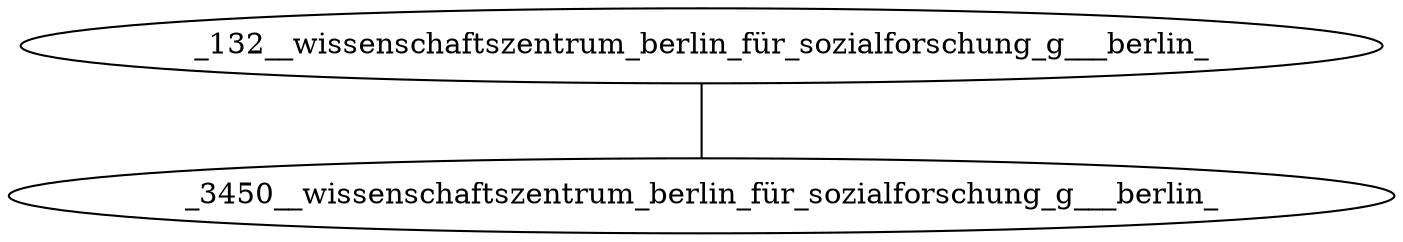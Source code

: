 graph {
_132__wissenschaftszentrum_berlin_für_sozialforschung_g___berlin_ -- _3450__wissenschaftszentrum_berlin_für_sozialforschung_g___berlin_
}
